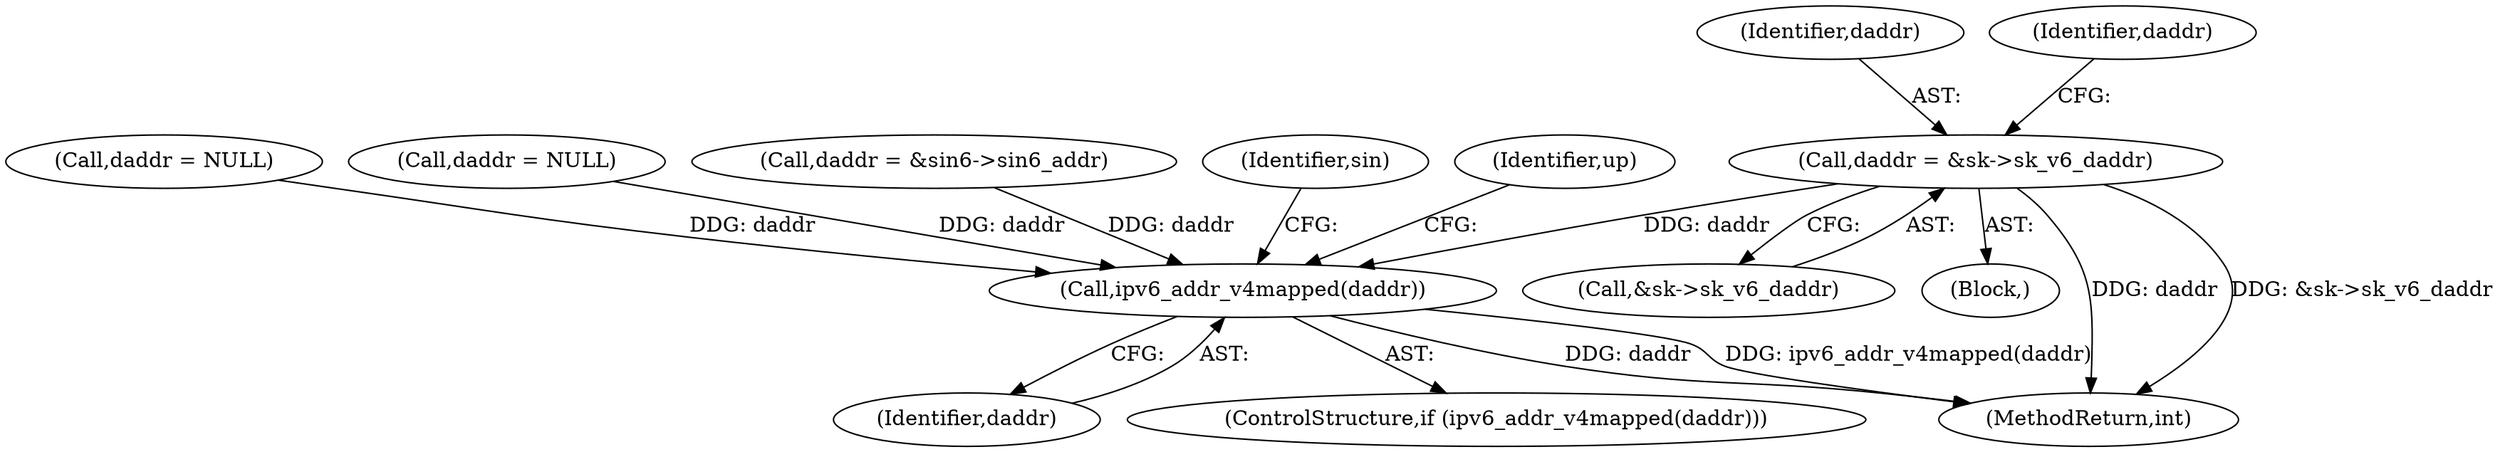 digraph "0_linux_45f6fad84cc305103b28d73482b344d7f5b76f39_18@pointer" {
"1000258" [label="(Call,daddr = &sk->sk_v6_daddr)"];
"1000272" [label="(Call,ipv6_addr_v4mapped(daddr))"];
"1000260" [label="(Call,&sk->sk_v6_daddr)"];
"1000259" [label="(Identifier,daddr)"];
"1000269" [label="(Identifier,daddr)"];
"1000265" [label="(Call,daddr = NULL)"];
"1000234" [label="(Call,daddr = NULL)"];
"1000210" [label="(Call,daddr = &sin6->sin6_addr)"];
"1000248" [label="(Block,)"];
"1000278" [label="(Identifier,sin)"];
"1000273" [label="(Identifier,daddr)"];
"1000271" [label="(ControlStructure,if (ipv6_addr_v4mapped(daddr)))"];
"1001034" [label="(MethodReturn,int)"];
"1000331" [label="(Identifier,up)"];
"1000272" [label="(Call,ipv6_addr_v4mapped(daddr))"];
"1000258" [label="(Call,daddr = &sk->sk_v6_daddr)"];
"1000258" -> "1000248"  [label="AST: "];
"1000258" -> "1000260"  [label="CFG: "];
"1000259" -> "1000258"  [label="AST: "];
"1000260" -> "1000258"  [label="AST: "];
"1000269" -> "1000258"  [label="CFG: "];
"1000258" -> "1001034"  [label="DDG: daddr"];
"1000258" -> "1001034"  [label="DDG: &sk->sk_v6_daddr"];
"1000258" -> "1000272"  [label="DDG: daddr"];
"1000272" -> "1000271"  [label="AST: "];
"1000272" -> "1000273"  [label="CFG: "];
"1000273" -> "1000272"  [label="AST: "];
"1000278" -> "1000272"  [label="CFG: "];
"1000331" -> "1000272"  [label="CFG: "];
"1000272" -> "1001034"  [label="DDG: daddr"];
"1000272" -> "1001034"  [label="DDG: ipv6_addr_v4mapped(daddr)"];
"1000234" -> "1000272"  [label="DDG: daddr"];
"1000265" -> "1000272"  [label="DDG: daddr"];
"1000210" -> "1000272"  [label="DDG: daddr"];
}
